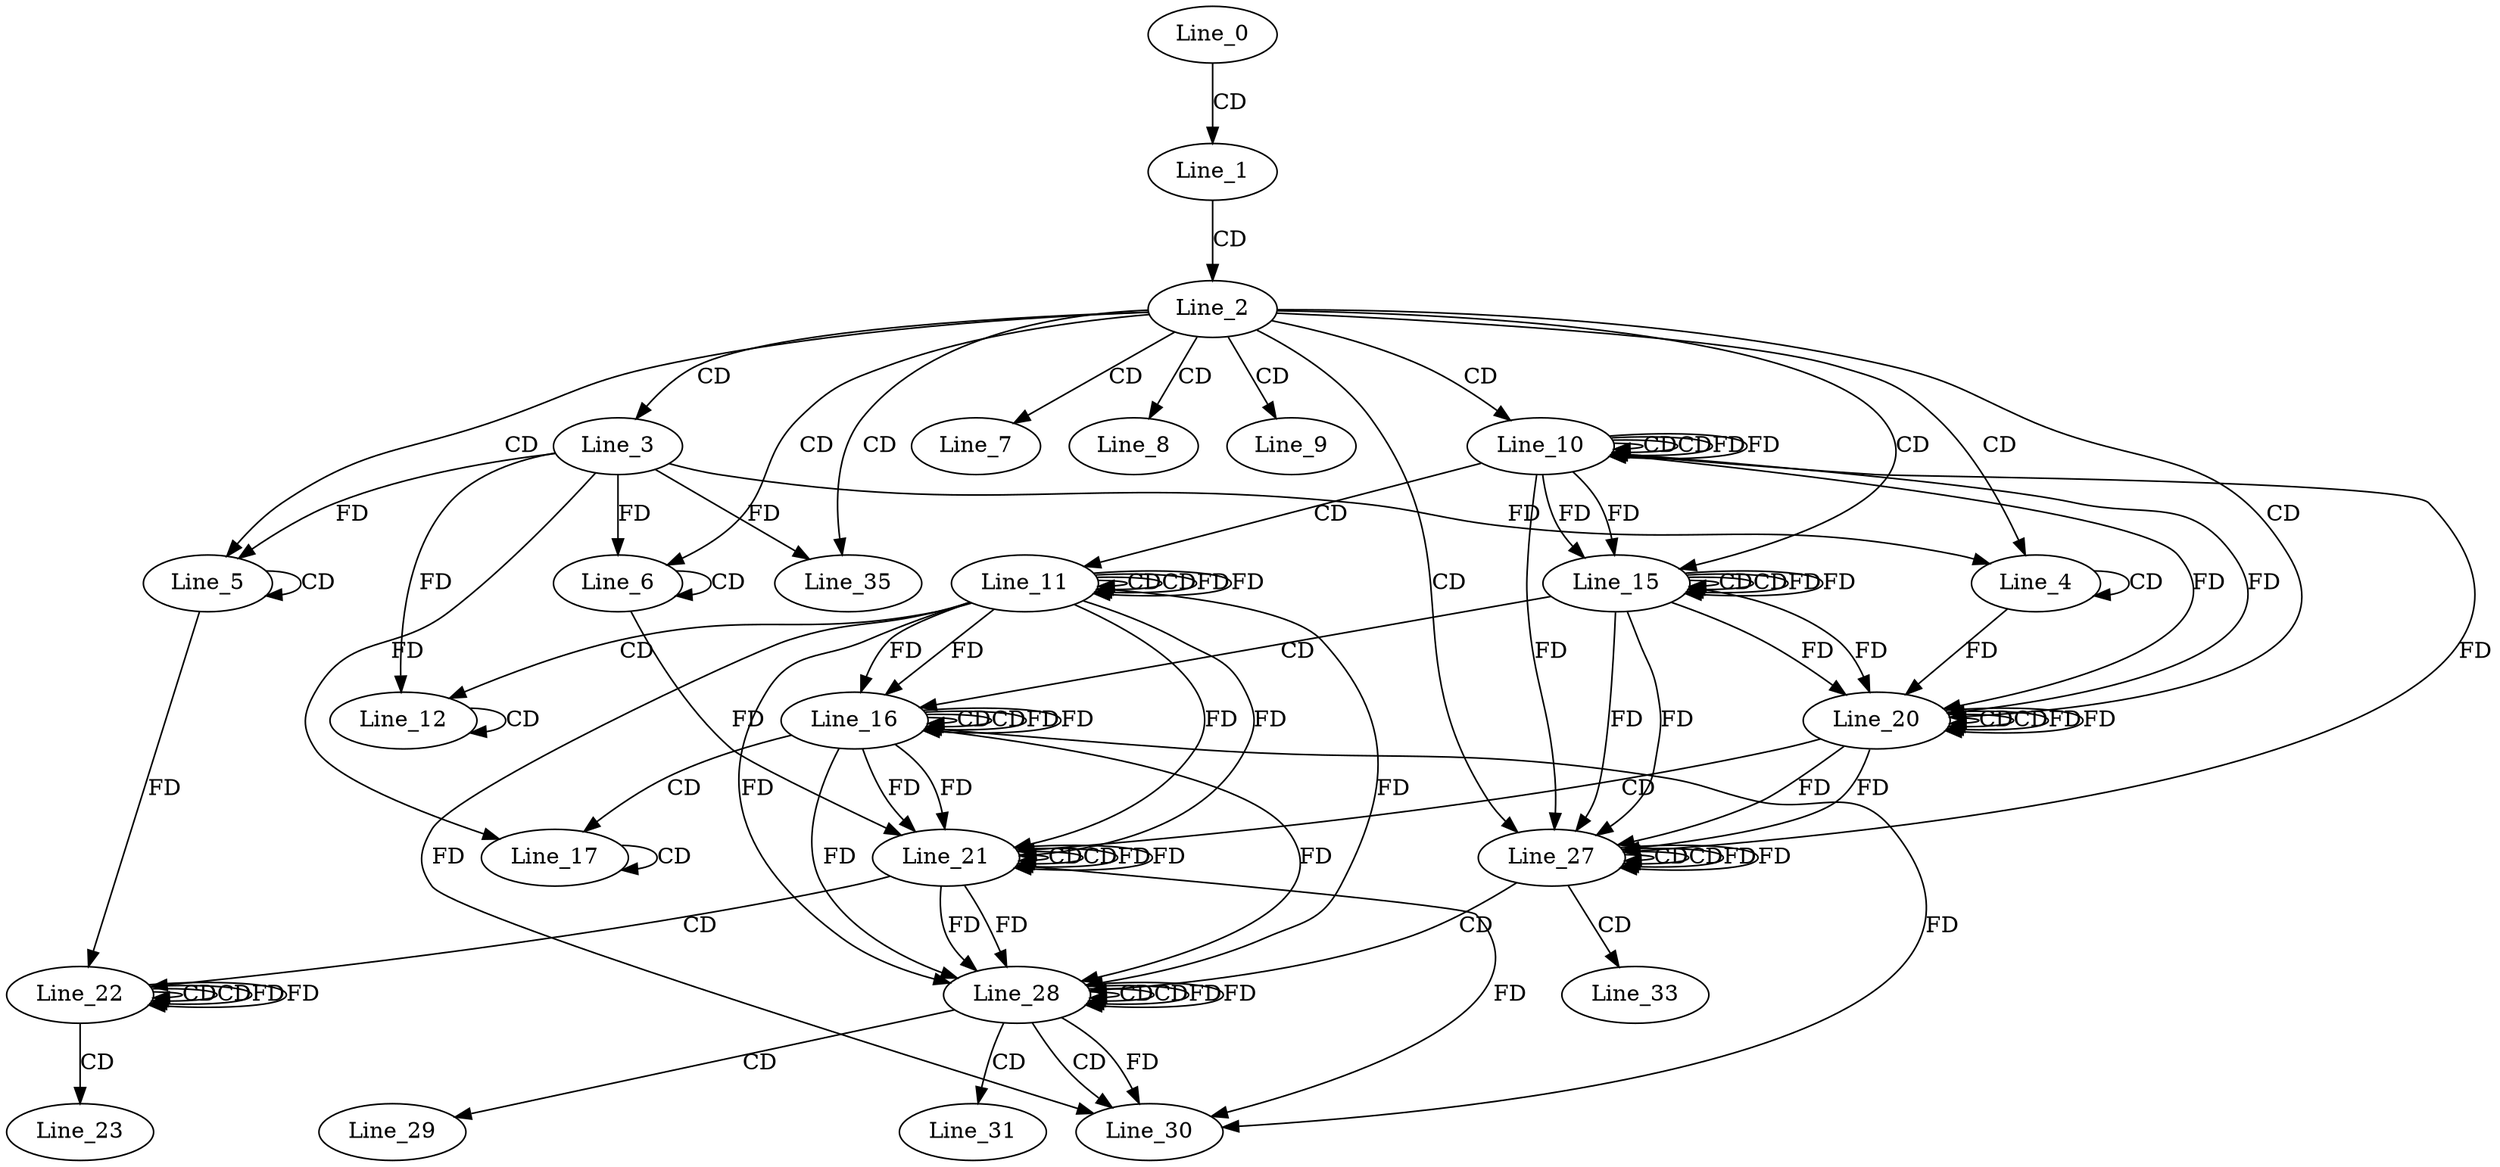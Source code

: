 digraph G {
  Line_0;
  Line_1;
  Line_2;
  Line_3;
  Line_4;
  Line_4;
  Line_5;
  Line_5;
  Line_6;
  Line_6;
  Line_7;
  Line_8;
  Line_9;
  Line_10;
  Line_10;
  Line_10;
  Line_11;
  Line_11;
  Line_11;
  Line_12;
  Line_12;
  Line_15;
  Line_15;
  Line_15;
  Line_16;
  Line_16;
  Line_16;
  Line_17;
  Line_17;
  Line_20;
  Line_20;
  Line_20;
  Line_21;
  Line_21;
  Line_21;
  Line_22;
  Line_22;
  Line_22;
  Line_23;
  Line_27;
  Line_27;
  Line_27;
  Line_28;
  Line_28;
  Line_28;
  Line_29;
  Line_30;
  Line_31;
  Line_33;
  Line_35;
  Line_0 -> Line_1 [ label="CD" ];
  Line_1 -> Line_2 [ label="CD" ];
  Line_2 -> Line_3 [ label="CD" ];
  Line_2 -> Line_4 [ label="CD" ];
  Line_4 -> Line_4 [ label="CD" ];
  Line_3 -> Line_4 [ label="FD" ];
  Line_2 -> Line_5 [ label="CD" ];
  Line_5 -> Line_5 [ label="CD" ];
  Line_3 -> Line_5 [ label="FD" ];
  Line_2 -> Line_6 [ label="CD" ];
  Line_6 -> Line_6 [ label="CD" ];
  Line_3 -> Line_6 [ label="FD" ];
  Line_2 -> Line_7 [ label="CD" ];
  Line_2 -> Line_8 [ label="CD" ];
  Line_2 -> Line_9 [ label="CD" ];
  Line_2 -> Line_10 [ label="CD" ];
  Line_10 -> Line_10 [ label="CD" ];
  Line_10 -> Line_10 [ label="CD" ];
  Line_10 -> Line_10 [ label="FD" ];
  Line_10 -> Line_11 [ label="CD" ];
  Line_11 -> Line_11 [ label="CD" ];
  Line_11 -> Line_11 [ label="CD" ];
  Line_11 -> Line_11 [ label="FD" ];
  Line_11 -> Line_12 [ label="CD" ];
  Line_12 -> Line_12 [ label="CD" ];
  Line_3 -> Line_12 [ label="FD" ];
  Line_2 -> Line_15 [ label="CD" ];
  Line_15 -> Line_15 [ label="CD" ];
  Line_10 -> Line_15 [ label="FD" ];
  Line_15 -> Line_15 [ label="CD" ];
  Line_15 -> Line_15 [ label="FD" ];
  Line_10 -> Line_15 [ label="FD" ];
  Line_15 -> Line_16 [ label="CD" ];
  Line_16 -> Line_16 [ label="CD" ];
  Line_11 -> Line_16 [ label="FD" ];
  Line_16 -> Line_16 [ label="CD" ];
  Line_16 -> Line_16 [ label="FD" ];
  Line_11 -> Line_16 [ label="FD" ];
  Line_16 -> Line_17 [ label="CD" ];
  Line_17 -> Line_17 [ label="CD" ];
  Line_3 -> Line_17 [ label="FD" ];
  Line_2 -> Line_20 [ label="CD" ];
  Line_20 -> Line_20 [ label="CD" ];
  Line_15 -> Line_20 [ label="FD" ];
  Line_10 -> Line_20 [ label="FD" ];
  Line_4 -> Line_20 [ label="FD" ];
  Line_20 -> Line_20 [ label="CD" ];
  Line_20 -> Line_20 [ label="FD" ];
  Line_15 -> Line_20 [ label="FD" ];
  Line_10 -> Line_20 [ label="FD" ];
  Line_20 -> Line_21 [ label="CD" ];
  Line_21 -> Line_21 [ label="CD" ];
  Line_16 -> Line_21 [ label="FD" ];
  Line_11 -> Line_21 [ label="FD" ];
  Line_6 -> Line_21 [ label="FD" ];
  Line_21 -> Line_21 [ label="CD" ];
  Line_21 -> Line_21 [ label="FD" ];
  Line_16 -> Line_21 [ label="FD" ];
  Line_11 -> Line_21 [ label="FD" ];
  Line_21 -> Line_22 [ label="CD" ];
  Line_22 -> Line_22 [ label="CD" ];
  Line_5 -> Line_22 [ label="FD" ];
  Line_22 -> Line_22 [ label="CD" ];
  Line_22 -> Line_22 [ label="FD" ];
  Line_22 -> Line_23 [ label="CD" ];
  Line_2 -> Line_27 [ label="CD" ];
  Line_27 -> Line_27 [ label="CD" ];
  Line_20 -> Line_27 [ label="FD" ];
  Line_15 -> Line_27 [ label="FD" ];
  Line_10 -> Line_27 [ label="FD" ];
  Line_27 -> Line_27 [ label="CD" ];
  Line_27 -> Line_27 [ label="FD" ];
  Line_20 -> Line_27 [ label="FD" ];
  Line_15 -> Line_27 [ label="FD" ];
  Line_10 -> Line_27 [ label="FD" ];
  Line_27 -> Line_28 [ label="CD" ];
  Line_28 -> Line_28 [ label="CD" ];
  Line_21 -> Line_28 [ label="FD" ];
  Line_16 -> Line_28 [ label="FD" ];
  Line_11 -> Line_28 [ label="FD" ];
  Line_28 -> Line_28 [ label="CD" ];
  Line_28 -> Line_28 [ label="FD" ];
  Line_21 -> Line_28 [ label="FD" ];
  Line_16 -> Line_28 [ label="FD" ];
  Line_11 -> Line_28 [ label="FD" ];
  Line_28 -> Line_29 [ label="CD" ];
  Line_28 -> Line_30 [ label="CD" ];
  Line_28 -> Line_30 [ label="FD" ];
  Line_21 -> Line_30 [ label="FD" ];
  Line_16 -> Line_30 [ label="FD" ];
  Line_11 -> Line_30 [ label="FD" ];
  Line_28 -> Line_31 [ label="CD" ];
  Line_27 -> Line_33 [ label="CD" ];
  Line_2 -> Line_35 [ label="CD" ];
  Line_3 -> Line_35 [ label="FD" ];
  Line_10 -> Line_10 [ label="FD" ];
  Line_11 -> Line_11 [ label="FD" ];
  Line_15 -> Line_15 [ label="FD" ];
  Line_16 -> Line_16 [ label="FD" ];
  Line_20 -> Line_20 [ label="FD" ];
  Line_21 -> Line_21 [ label="FD" ];
  Line_22 -> Line_22 [ label="FD" ];
  Line_27 -> Line_27 [ label="FD" ];
  Line_28 -> Line_28 [ label="FD" ];
}

